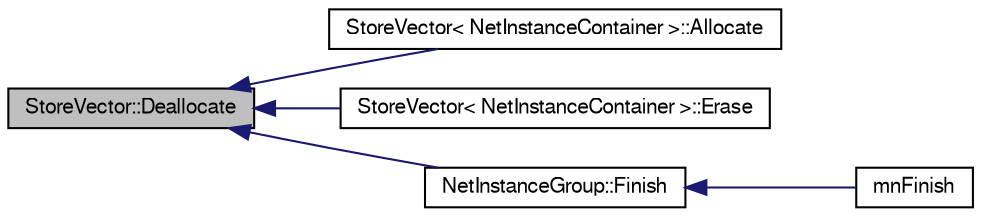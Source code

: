 digraph G
{
  edge [fontname="FreeSans",fontsize="10",labelfontname="FreeSans",labelfontsize="10"];
  node [fontname="FreeSans",fontsize="10",shape=record];
  rankdir=LR;
  Node1 [label="StoreVector::Deallocate",height=0.2,width=0.4,color="black", fillcolor="grey75", style="filled" fontcolor="black"];
  Node1 -> Node2 [dir=back,color="midnightblue",fontsize="10",style="solid",fontname="FreeSans"];
  Node2 [label="StoreVector\< NetInstanceContainer \>::Allocate",height=0.2,width=0.4,color="black", fillcolor="white", style="filled",URL="$class_store_vector.html#a0793ae4989a4b0e91f8b472b97f09e1f"];
  Node1 -> Node3 [dir=back,color="midnightblue",fontsize="10",style="solid",fontname="FreeSans"];
  Node3 [label="StoreVector\< NetInstanceContainer \>::Erase",height=0.2,width=0.4,color="black", fillcolor="white", style="filled",URL="$class_store_vector.html#a754d17030ea9000df2fe8cd6157fd428"];
  Node1 -> Node4 [dir=back,color="midnightblue",fontsize="10",style="solid",fontname="FreeSans"];
  Node4 [label="NetInstanceGroup::Finish",height=0.2,width=0.4,color="black", fillcolor="white", style="filled",URL="$class_net_instance_group.html#ae9f64a65e9d9c889f513ee37aab283bc"];
  Node4 -> Node5 [dir=back,color="midnightblue",fontsize="10",style="solid",fontname="FreeSans"];
  Node5 [label="mnFinish",height=0.2,width=0.4,color="black", fillcolor="white", style="filled",URL="$group__proc_commands.html#gac852ff7aa925290861cbcc1fb95cd874"];
}
